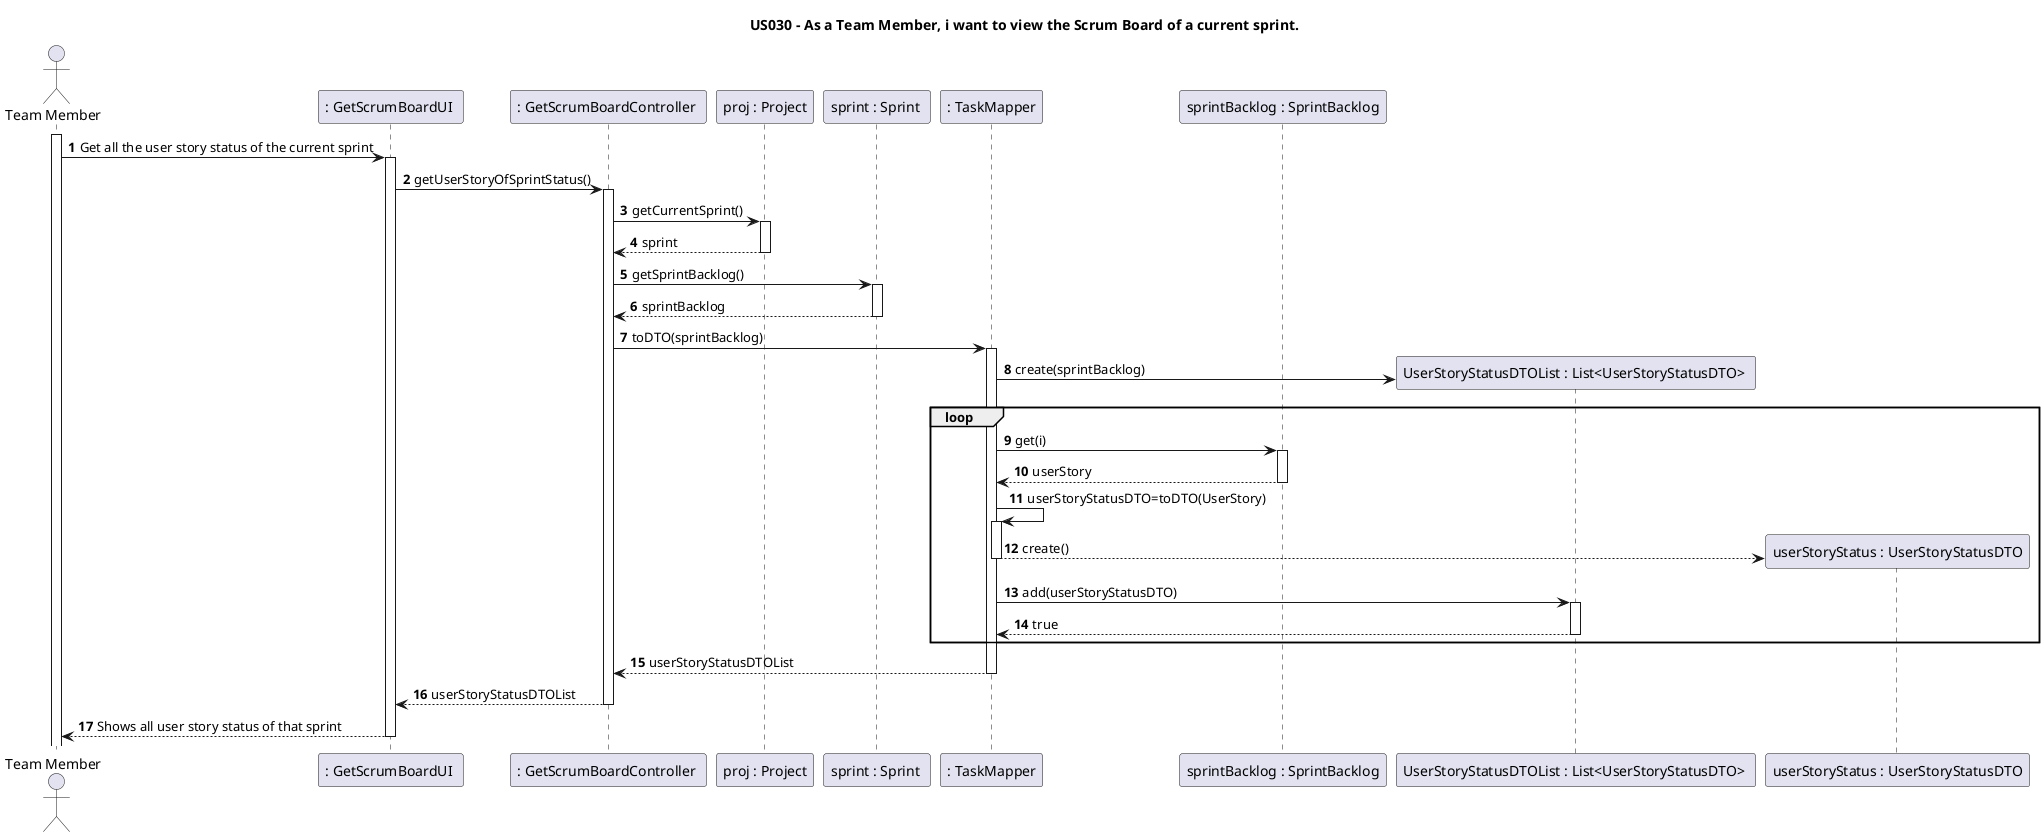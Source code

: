 @startuml
'https://plantuml.com/class-diagram

title US030 - As a Team Member, i want to view the Scrum Board of a current sprint.

autoactivate on
autonumber

actor "Team Member" as TeamMember

participant ": GetScrumBoardUI " as UI
participant ": GetScrumBoardController " as controller
participant "proj : Project" as proj
participant "sprint : Sprint " as sprint
participant ": TaskMapper" as mapper
participant "sprintBacklog : SprintBacklog" as tasksStatus
participant "UserStoryStatusDTOList : List<UserStoryStatusDTO> " as tasksDTOList
participant "userStoryStatus : UserStoryStatusDTO" as UserStoryStatus

activate TeamMember

TeamMember -> UI: Get all the user story status of the current sprint

UI -> controller: getUserStoryOfSprintStatus()
controller -> proj: getCurrentSprint()
return sprint
controller -> sprint: getSprintBacklog()
return sprintBacklog
controller -> mapper : toDTO(sprintBacklog)
mapper -> tasksDTOList**: create(sprintBacklog)
loop
mapper -> tasksStatus : get(i)
return userStory
mapper -> mapper : userStoryStatusDTO=toDTO(UserStory)
mapper --> UserStoryStatus**: create()
deactivate
mapper -> tasksDTOList : add(userStoryStatusDTO)
return true
end
return userStoryStatusDTOList
return userStoryStatusDTOList
return Shows all user story status of that sprint


@enduml

